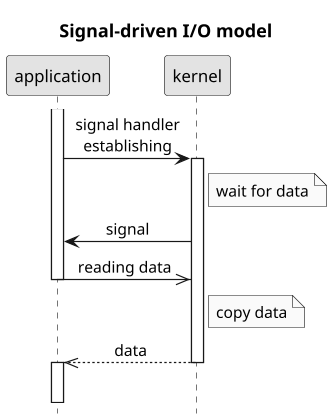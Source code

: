 @startuml
title Signal-driven I/O model
scale 1.2
hide footbox
skinparam monochrome true
skinparam defaultFontName Microsoft Sans Serif
skinparam titleFontSize 15
skinparam sequenceMessageAlign center
activate application

application->kernel: signal handler\nestablishing
activate kernel
Note right of kernel: wait for data
kernel->application: signal
application->>kernel: reading data
deactivate application
Note right of kernel: copy data
kernel-->>application: data
deactivate kernel
activate application

||10||
kernel -[#white]->]
@enduml
